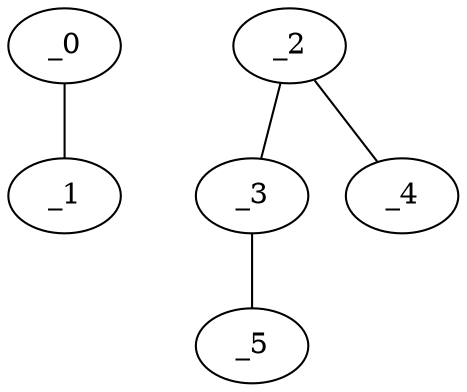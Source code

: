 graph TP1_0129 {
	_0	 [x="-0.00607997",
		y="2.61939"];
	_1	 [x="2.6187",
		y="3.17038"];
	_0 -- _1;
	_2	 [x="1.5",
		y="0.75"];
	_3	 [x="1.51",
		y="2.97"];
	_2 -- _3;
	_4	 [x="1.44372",
		y="2.48573"];
	_2 -- _4;
	_5	 [x="0.870477",
		y="2.77535"];
	_3 -- _5;
}
